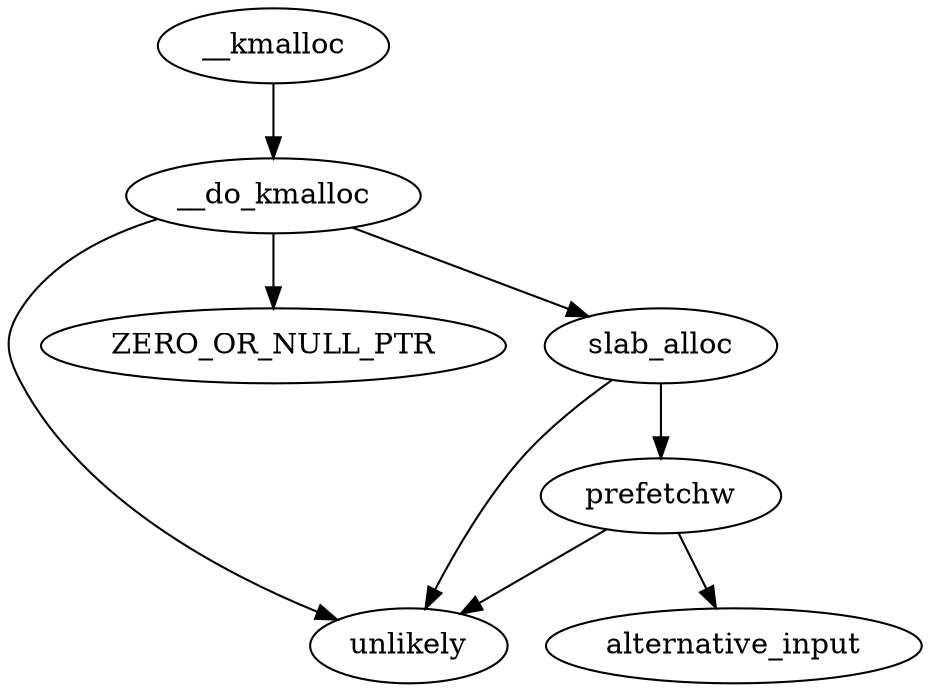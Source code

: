 digraph G {
__kmalloc->__do_kmalloc
__do_kmalloc->unlikely
__do_kmalloc->ZERO_OR_NULL_PTR
__do_kmalloc->slab_alloc
slab_alloc->prefetchw
prefetchw->unlikely
prefetchw->alternative_input
slab_alloc->unlikely
}